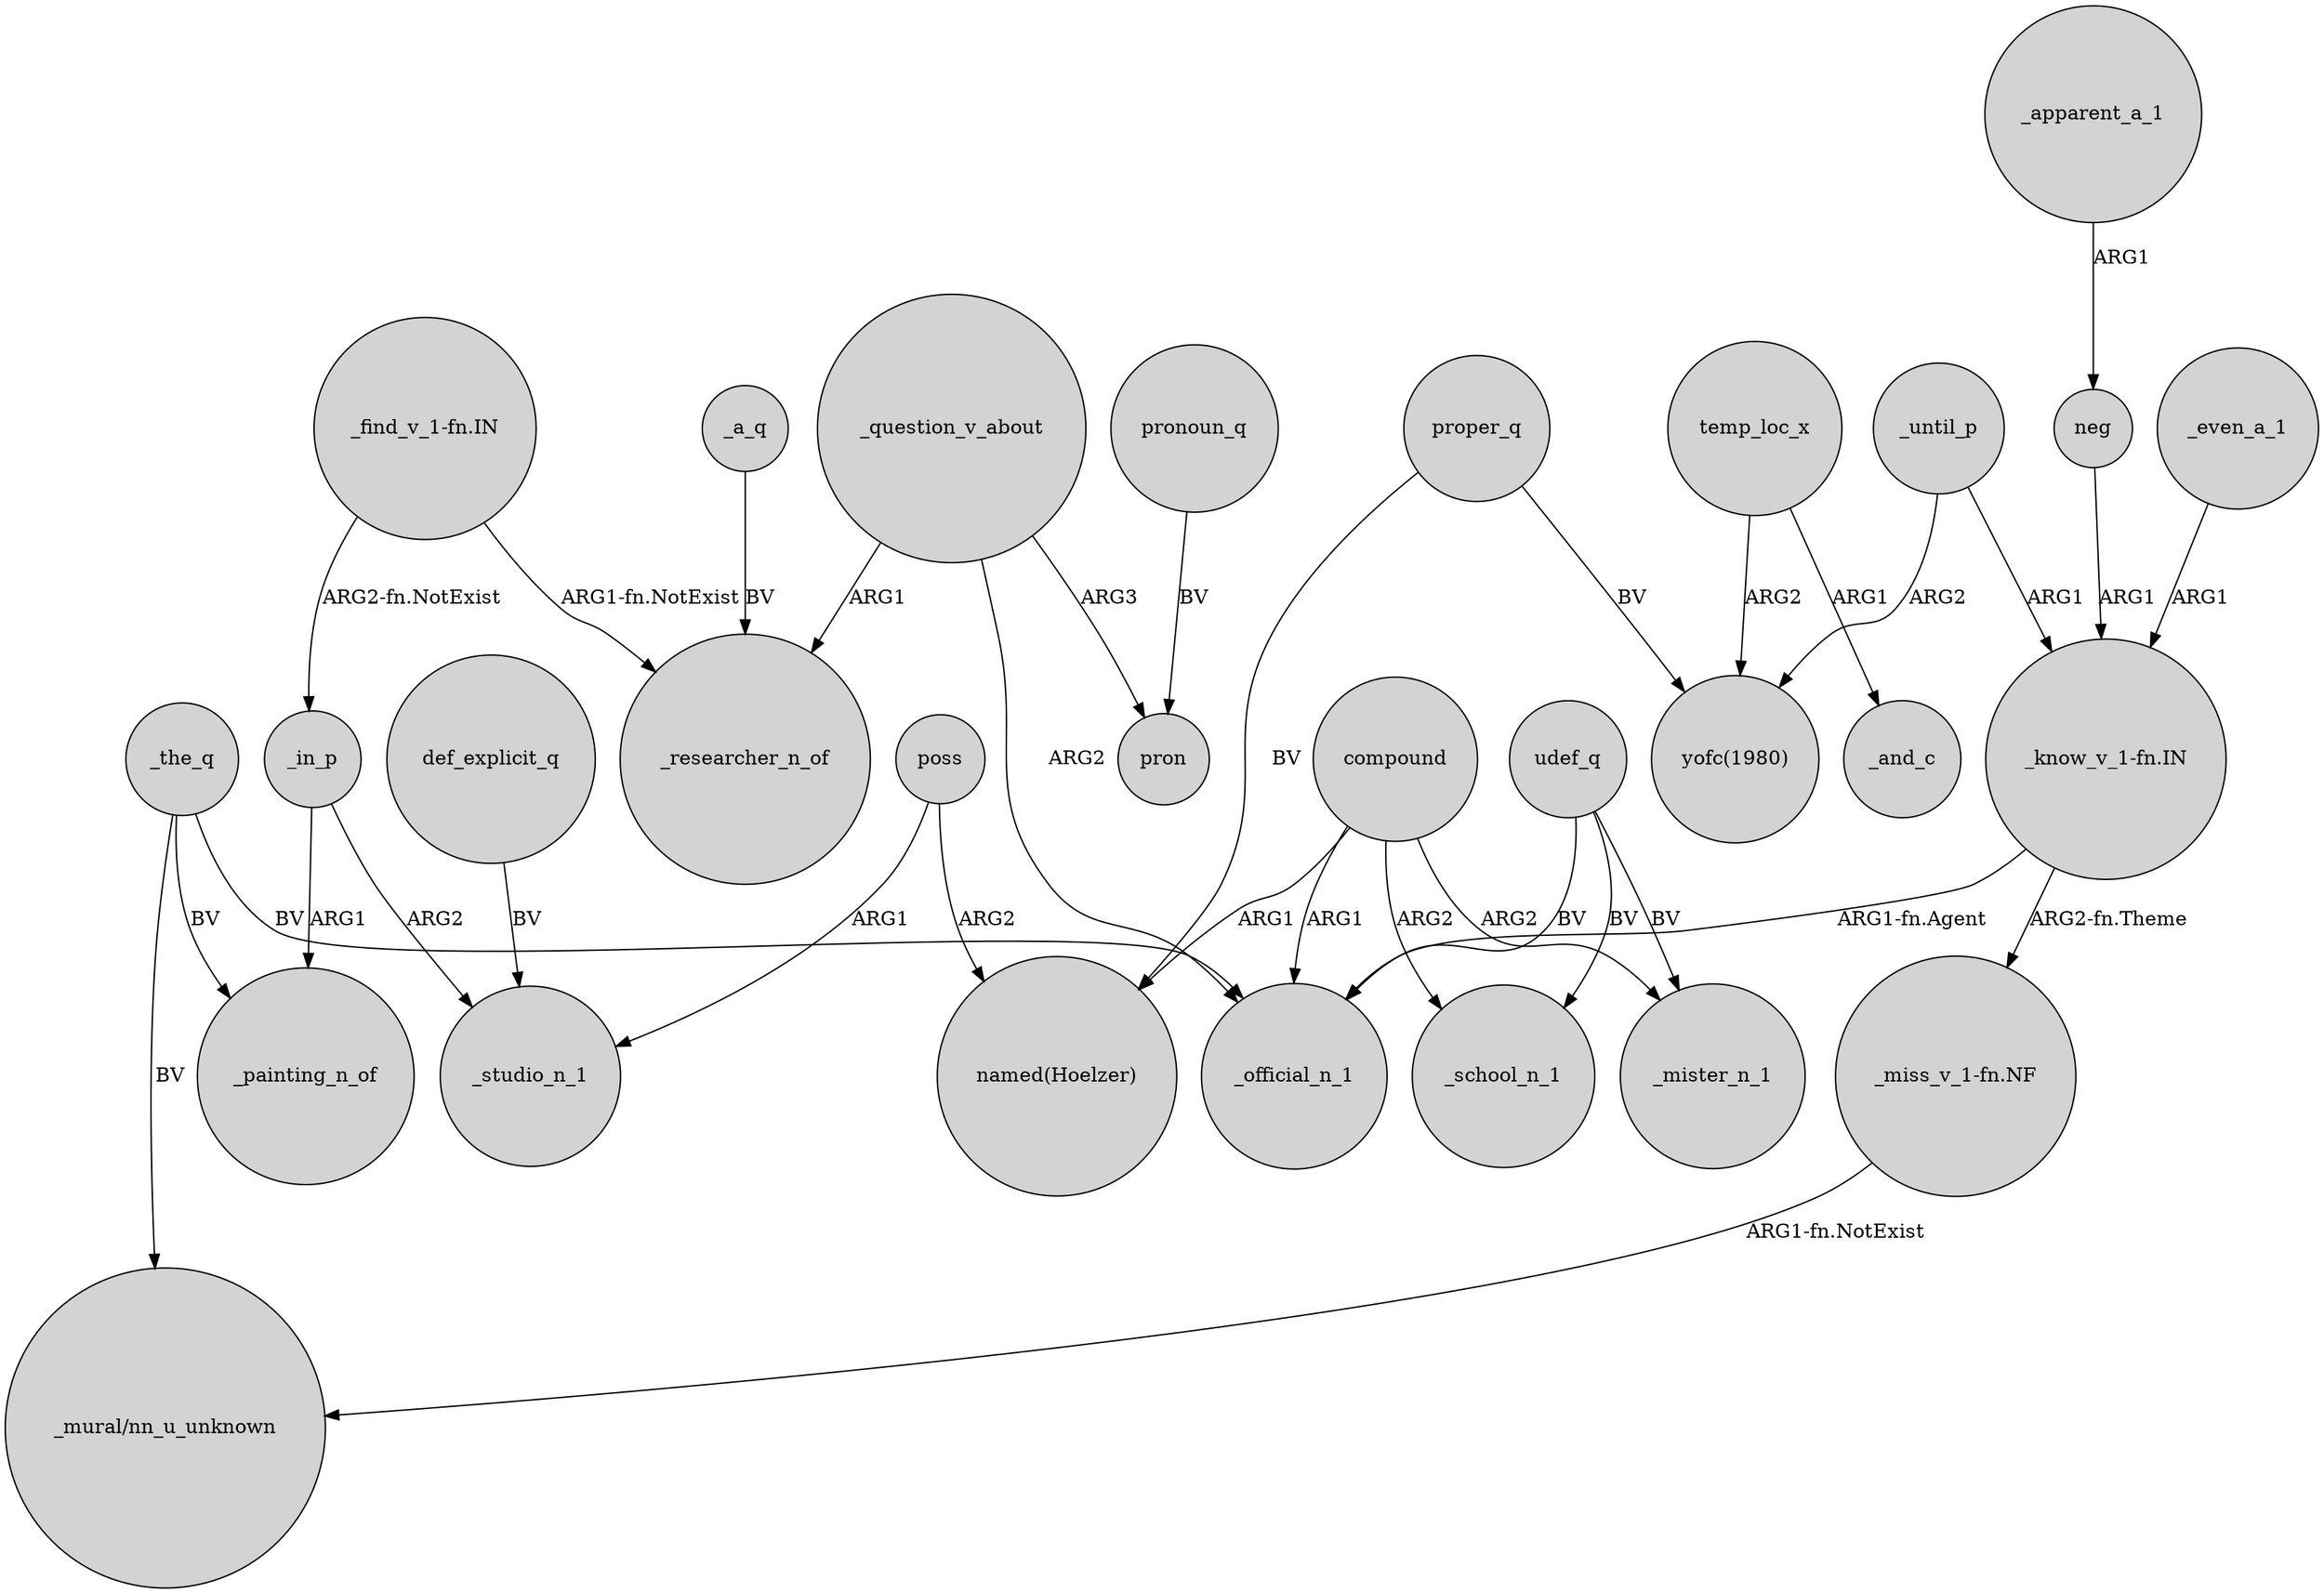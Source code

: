 digraph {
	node [shape=circle style=filled]
	_the_q -> _official_n_1 [label=BV]
	_question_v_about -> _researcher_n_of [label=ARG1]
	def_explicit_q -> _studio_n_1 [label=BV]
	compound -> _mister_n_1 [label=ARG2]
	compound -> "named(Hoelzer)" [label=ARG1]
	_until_p -> "yofc(1980)" [label=ARG2]
	udef_q -> _mister_n_1 [label=BV]
	"_know_v_1-fn.IN" -> _official_n_1 [label="ARG1-fn.Agent"]
	poss -> _studio_n_1 [label=ARG1]
	_apparent_a_1 -> neg [label=ARG1]
	temp_loc_x -> _and_c [label=ARG1]
	"_miss_v_1-fn.NF" -> "_mural/nn_u_unknown" [label="ARG1-fn.NotExist"]
	_a_q -> _researcher_n_of [label=BV]
	"_find_v_1-fn.IN" -> _researcher_n_of [label="ARG1-fn.NotExist"]
	_in_p -> _painting_n_of [label=ARG1]
	pronoun_q -> pron [label=BV]
	_in_p -> _studio_n_1 [label=ARG2]
	poss -> "named(Hoelzer)" [label=ARG2]
	neg -> "_know_v_1-fn.IN" [label=ARG1]
	"_find_v_1-fn.IN" -> _in_p [label="ARG2-fn.NotExist"]
	udef_q -> _official_n_1 [label=BV]
	proper_q -> "yofc(1980)" [label=BV]
	temp_loc_x -> "yofc(1980)" [label=ARG2]
	_even_a_1 -> "_know_v_1-fn.IN" [label=ARG1]
	compound -> _official_n_1 [label=ARG1]
	_question_v_about -> pron [label=ARG3]
	compound -> _school_n_1 [label=ARG2]
	udef_q -> _school_n_1 [label=BV]
	_the_q -> "_mural/nn_u_unknown" [label=BV]
	proper_q -> "named(Hoelzer)" [label=BV]
	"_know_v_1-fn.IN" -> "_miss_v_1-fn.NF" [label="ARG2-fn.Theme"]
	_the_q -> _painting_n_of [label=BV]
	_question_v_about -> _official_n_1 [label=ARG2]
	_until_p -> "_know_v_1-fn.IN" [label=ARG1]
}

